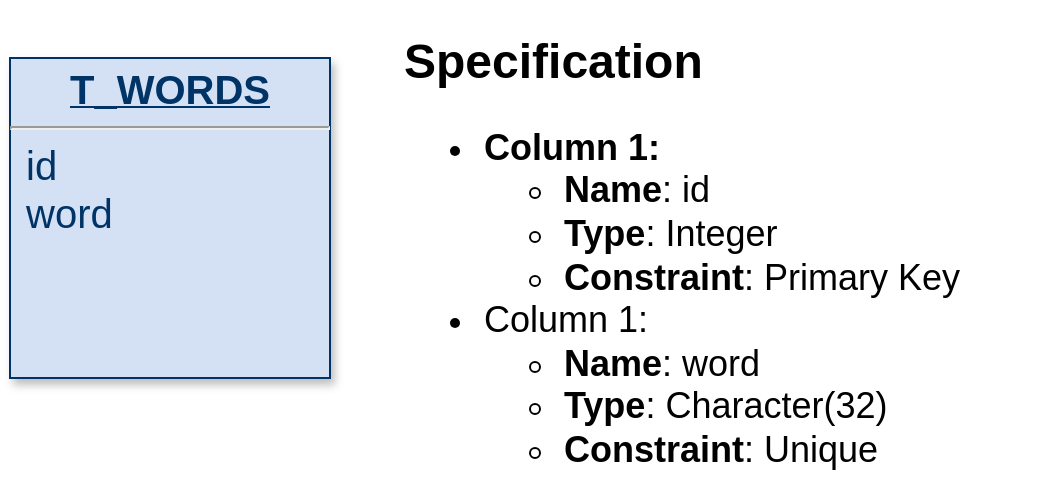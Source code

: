 <mxfile version="22.1.2" type="device">
  <diagram name="Page-1" id="efa7a0a1-bf9b-a30e-e6df-94a7791c09e9">
    <mxGraphModel dx="1434" dy="844" grid="1" gridSize="10" guides="1" tooltips="1" connect="1" arrows="1" fold="1" page="1" pageScale="1" pageWidth="583" pageHeight="827" background="none" math="0" shadow="0">
      <root>
        <mxCell id="0" />
        <mxCell id="1" parent="0" />
        <mxCell id="25" value="&lt;p style=&quot;margin: 0px; margin-top: 4px; text-align: center; text-decoration: underline;&quot;&gt;&lt;strong&gt;&lt;font style=&quot;font-size: 20px;&quot;&gt;T_WORDS&lt;/font&gt;&lt;/strong&gt;&lt;/p&gt;&lt;hr&gt;&lt;p style=&quot;margin: 0px 0px 0px 8px; font-size: 20px;&quot;&gt;&lt;font style=&quot;font-size: 20px;&quot;&gt;id&lt;/font&gt;&lt;/p&gt;&lt;p style=&quot;margin: 0px 0px 0px 8px; font-size: 20px;&quot;&gt;&lt;font style=&quot;font-size: 20px;&quot;&gt;word&lt;/font&gt;&lt;/p&gt;" style="verticalAlign=top;align=left;overflow=fill;fontSize=12;fontFamily=Helvetica;html=1;strokeColor=#003366;shadow=1;fillColor=#D4E1F5;fontColor=#003366" parent="1" vertex="1">
          <mxGeometry x="40.0" y="40.0" width="160" height="160" as="geometry" />
        </mxCell>
        <mxCell id="r-pUaxmP05HFm4wy_WI3-114" value="&lt;h1&gt;Specification&lt;/h1&gt;&lt;h1 style=&quot;font-size: 18px;&quot;&gt;&lt;ul&gt;&lt;li&gt;&lt;font style=&quot;font-size: 18px;&quot;&gt;&lt;span style=&quot;background-color: initial;&quot;&gt;Column 1:&amp;nbsp;&lt;/span&gt;&lt;/font&gt;&lt;/li&gt;&lt;ul&gt;&lt;li&gt;&lt;font style=&quot;font-size: 18px;&quot;&gt;&lt;span style=&quot;background-color: initial;&quot;&gt;Name&lt;/span&gt;&lt;span style=&quot;background-color: initial; font-weight: normal;&quot;&gt;: id&lt;/span&gt;&lt;/font&gt;&lt;/li&gt;&lt;li&gt;&lt;font style=&quot;font-size: 18px;&quot;&gt;&lt;span style=&quot;background-color: initial;&quot;&gt;Type&lt;/span&gt;&lt;span style=&quot;background-color: initial; font-weight: normal;&quot;&gt;: Integer&lt;/span&gt;&lt;/font&gt;&lt;/li&gt;&lt;li&gt;&lt;font style=&quot;font-size: 18px;&quot;&gt;&lt;span style=&quot;background-color: initial;&quot;&gt;Constraint&lt;/span&gt;&lt;span style=&quot;background-color: initial; font-weight: normal;&quot;&gt;: Primary Key&lt;/span&gt;&lt;/font&gt;&lt;/li&gt;&lt;/ul&gt;&lt;li&gt;&lt;span style=&quot;background-color: initial; font-weight: normal;&quot;&gt;Column 1:&amp;nbsp;&lt;/span&gt;&lt;br&gt;&lt;/li&gt;&lt;ul&gt;&lt;li&gt;&lt;span style=&quot;background-color: initial; border-color: var(--border-color);&quot;&gt;Name&lt;/span&gt;&lt;span style=&quot;background-color: initial; border-color: var(--border-color); font-weight: normal;&quot;&gt;: word&lt;/span&gt;&lt;br&gt;&lt;/li&gt;&lt;li&gt;&lt;span style=&quot;background-color: initial; border-color: var(--border-color);&quot;&gt;Type&lt;/span&gt;&lt;span style=&quot;background-color: initial; border-color: var(--border-color); font-weight: normal;&quot;&gt;: Character(32)&lt;/span&gt;&lt;br&gt;&lt;/li&gt;&lt;li&gt;&lt;span style=&quot;background-color: initial; border-color: var(--border-color);&quot;&gt;Constraint&lt;/span&gt;&lt;span style=&quot;background-color: initial; border-color: var(--border-color); font-weight: normal;&quot;&gt;: Unique&lt;/span&gt;&lt;/li&gt;&lt;/ul&gt;&lt;/ul&gt;&lt;/h1&gt;" style="text;html=1;strokeColor=none;fillColor=none;spacing=5;spacingTop=-20;whiteSpace=wrap;overflow=hidden;rounded=0;" vertex="1" parent="1">
          <mxGeometry x="232" y="21.64" width="328" height="230" as="geometry" />
        </mxCell>
      </root>
    </mxGraphModel>
  </diagram>
</mxfile>
